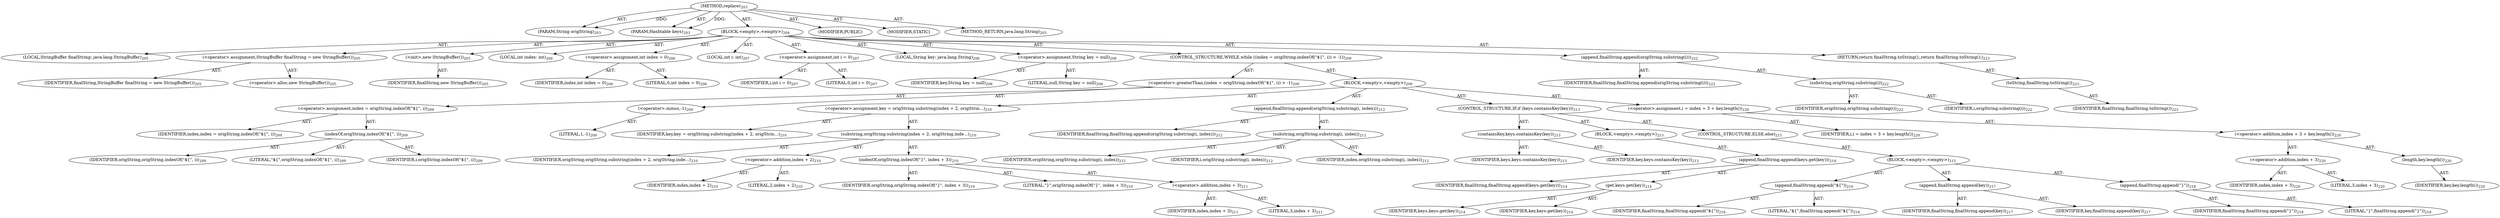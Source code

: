 digraph "replace" {  
"111669149702" [label = <(METHOD,replace)<SUB>203</SUB>> ]
"115964117002" [label = <(PARAM,String origString)<SUB>203</SUB>> ]
"115964117003" [label = <(PARAM,Hashtable keys)<SUB>203</SUB>> ]
"25769803801" [label = <(BLOCK,&lt;empty&gt;,&lt;empty&gt;)<SUB>204</SUB>> ]
"94489280524" [label = <(LOCAL,StringBuffer finalString: java.lang.StringBuffer)<SUB>205</SUB>> ]
"30064771155" [label = <(&lt;operator&gt;.assignment,StringBuffer finalString = new StringBuffer())<SUB>205</SUB>> ]
"68719476811" [label = <(IDENTIFIER,finalString,StringBuffer finalString = new StringBuffer())<SUB>205</SUB>> ]
"30064771156" [label = <(&lt;operator&gt;.alloc,new StringBuffer())<SUB>205</SUB>> ]
"30064771157" [label = <(&lt;init&gt;,new StringBuffer())<SUB>205</SUB>> ]
"68719476812" [label = <(IDENTIFIER,finalString,new StringBuffer())<SUB>205</SUB>> ]
"94489280525" [label = <(LOCAL,int index: int)<SUB>206</SUB>> ]
"30064771158" [label = <(&lt;operator&gt;.assignment,int index = 0)<SUB>206</SUB>> ]
"68719476813" [label = <(IDENTIFIER,index,int index = 0)<SUB>206</SUB>> ]
"90194313239" [label = <(LITERAL,0,int index = 0)<SUB>206</SUB>> ]
"94489280526" [label = <(LOCAL,int i: int)<SUB>207</SUB>> ]
"30064771159" [label = <(&lt;operator&gt;.assignment,int i = 0)<SUB>207</SUB>> ]
"68719476814" [label = <(IDENTIFIER,i,int i = 0)<SUB>207</SUB>> ]
"90194313240" [label = <(LITERAL,0,int i = 0)<SUB>207</SUB>> ]
"94489280527" [label = <(LOCAL,String key: java.lang.String)<SUB>208</SUB>> ]
"30064771160" [label = <(&lt;operator&gt;.assignment,String key = null)<SUB>208</SUB>> ]
"68719476815" [label = <(IDENTIFIER,key,String key = null)<SUB>208</SUB>> ]
"90194313241" [label = <(LITERAL,null,String key = null)<SUB>208</SUB>> ]
"47244640273" [label = <(CONTROL_STRUCTURE,WHILE,while ((index = origString.indexOf(&quot;${&quot;, i)) &gt; -1))<SUB>209</SUB>> ]
"30064771161" [label = <(&lt;operator&gt;.greaterThan,(index = origString.indexOf(&quot;${&quot;, i)) &gt; -1)<SUB>209</SUB>> ]
"30064771162" [label = <(&lt;operator&gt;.assignment,index = origString.indexOf(&quot;${&quot;, i))<SUB>209</SUB>> ]
"68719476816" [label = <(IDENTIFIER,index,index = origString.indexOf(&quot;${&quot;, i))<SUB>209</SUB>> ]
"30064771163" [label = <(indexOf,origString.indexOf(&quot;${&quot;, i))<SUB>209</SUB>> ]
"68719476817" [label = <(IDENTIFIER,origString,origString.indexOf(&quot;${&quot;, i))<SUB>209</SUB>> ]
"90194313242" [label = <(LITERAL,&quot;${&quot;,origString.indexOf(&quot;${&quot;, i))<SUB>209</SUB>> ]
"68719476818" [label = <(IDENTIFIER,i,origString.indexOf(&quot;${&quot;, i))<SUB>209</SUB>> ]
"30064771164" [label = <(&lt;operator&gt;.minus,-1)<SUB>209</SUB>> ]
"90194313243" [label = <(LITERAL,1,-1)<SUB>209</SUB>> ]
"25769803802" [label = <(BLOCK,&lt;empty&gt;,&lt;empty&gt;)<SUB>209</SUB>> ]
"30064771165" [label = <(&lt;operator&gt;.assignment,key = origString.substring(index + 2, origStrin...)<SUB>210</SUB>> ]
"68719476819" [label = <(IDENTIFIER,key,key = origString.substring(index + 2, origStrin...)<SUB>210</SUB>> ]
"30064771166" [label = <(substring,origString.substring(index + 2, origString.inde...)<SUB>210</SUB>> ]
"68719476820" [label = <(IDENTIFIER,origString,origString.substring(index + 2, origString.inde...)<SUB>210</SUB>> ]
"30064771167" [label = <(&lt;operator&gt;.addition,index + 2)<SUB>210</SUB>> ]
"68719476821" [label = <(IDENTIFIER,index,index + 2)<SUB>210</SUB>> ]
"90194313244" [label = <(LITERAL,2,index + 2)<SUB>210</SUB>> ]
"30064771168" [label = <(indexOf,origString.indexOf(&quot;}&quot;, index + 3))<SUB>210</SUB>> ]
"68719476822" [label = <(IDENTIFIER,origString,origString.indexOf(&quot;}&quot;, index + 3))<SUB>210</SUB>> ]
"90194313245" [label = <(LITERAL,&quot;}&quot;,origString.indexOf(&quot;}&quot;, index + 3))<SUB>210</SUB>> ]
"30064771169" [label = <(&lt;operator&gt;.addition,index + 3)<SUB>211</SUB>> ]
"68719476823" [label = <(IDENTIFIER,index,index + 3)<SUB>211</SUB>> ]
"90194313246" [label = <(LITERAL,3,index + 3)<SUB>211</SUB>> ]
"30064771170" [label = <(append,finalString.append(origString.substring(i, index)))<SUB>212</SUB>> ]
"68719476824" [label = <(IDENTIFIER,finalString,finalString.append(origString.substring(i, index)))<SUB>212</SUB>> ]
"30064771171" [label = <(substring,origString.substring(i, index))<SUB>212</SUB>> ]
"68719476825" [label = <(IDENTIFIER,origString,origString.substring(i, index))<SUB>212</SUB>> ]
"68719476826" [label = <(IDENTIFIER,i,origString.substring(i, index))<SUB>212</SUB>> ]
"68719476827" [label = <(IDENTIFIER,index,origString.substring(i, index))<SUB>212</SUB>> ]
"47244640274" [label = <(CONTROL_STRUCTURE,IF,if (keys.containsKey(key)))<SUB>213</SUB>> ]
"30064771172" [label = <(containsKey,keys.containsKey(key))<SUB>213</SUB>> ]
"68719476828" [label = <(IDENTIFIER,keys,keys.containsKey(key))<SUB>213</SUB>> ]
"68719476829" [label = <(IDENTIFIER,key,keys.containsKey(key))<SUB>213</SUB>> ]
"25769803803" [label = <(BLOCK,&lt;empty&gt;,&lt;empty&gt;)<SUB>213</SUB>> ]
"30064771173" [label = <(append,finalString.append(keys.get(key)))<SUB>214</SUB>> ]
"68719476830" [label = <(IDENTIFIER,finalString,finalString.append(keys.get(key)))<SUB>214</SUB>> ]
"30064771174" [label = <(get,keys.get(key))<SUB>214</SUB>> ]
"68719476831" [label = <(IDENTIFIER,keys,keys.get(key))<SUB>214</SUB>> ]
"68719476832" [label = <(IDENTIFIER,key,keys.get(key))<SUB>214</SUB>> ]
"47244640275" [label = <(CONTROL_STRUCTURE,ELSE,else)<SUB>215</SUB>> ]
"25769803804" [label = <(BLOCK,&lt;empty&gt;,&lt;empty&gt;)<SUB>215</SUB>> ]
"30064771175" [label = <(append,finalString.append(&quot;${&quot;))<SUB>216</SUB>> ]
"68719476833" [label = <(IDENTIFIER,finalString,finalString.append(&quot;${&quot;))<SUB>216</SUB>> ]
"90194313247" [label = <(LITERAL,&quot;${&quot;,finalString.append(&quot;${&quot;))<SUB>216</SUB>> ]
"30064771176" [label = <(append,finalString.append(key))<SUB>217</SUB>> ]
"68719476834" [label = <(IDENTIFIER,finalString,finalString.append(key))<SUB>217</SUB>> ]
"68719476835" [label = <(IDENTIFIER,key,finalString.append(key))<SUB>217</SUB>> ]
"30064771177" [label = <(append,finalString.append(&quot;}&quot;))<SUB>218</SUB>> ]
"68719476836" [label = <(IDENTIFIER,finalString,finalString.append(&quot;}&quot;))<SUB>218</SUB>> ]
"90194313248" [label = <(LITERAL,&quot;}&quot;,finalString.append(&quot;}&quot;))<SUB>218</SUB>> ]
"30064771178" [label = <(&lt;operator&gt;.assignment,i = index + 3 + key.length())<SUB>220</SUB>> ]
"68719476837" [label = <(IDENTIFIER,i,i = index + 3 + key.length())<SUB>220</SUB>> ]
"30064771179" [label = <(&lt;operator&gt;.addition,index + 3 + key.length())<SUB>220</SUB>> ]
"30064771180" [label = <(&lt;operator&gt;.addition,index + 3)<SUB>220</SUB>> ]
"68719476838" [label = <(IDENTIFIER,index,index + 3)<SUB>220</SUB>> ]
"90194313249" [label = <(LITERAL,3,index + 3)<SUB>220</SUB>> ]
"30064771181" [label = <(length,key.length())<SUB>220</SUB>> ]
"68719476839" [label = <(IDENTIFIER,key,key.length())<SUB>220</SUB>> ]
"30064771182" [label = <(append,finalString.append(origString.substring(i)))<SUB>222</SUB>> ]
"68719476840" [label = <(IDENTIFIER,finalString,finalString.append(origString.substring(i)))<SUB>222</SUB>> ]
"30064771183" [label = <(substring,origString.substring(i))<SUB>222</SUB>> ]
"68719476841" [label = <(IDENTIFIER,origString,origString.substring(i))<SUB>222</SUB>> ]
"68719476842" [label = <(IDENTIFIER,i,origString.substring(i))<SUB>222</SUB>> ]
"146028888065" [label = <(RETURN,return finalString.toString();,return finalString.toString();)<SUB>223</SUB>> ]
"30064771184" [label = <(toString,finalString.toString())<SUB>223</SUB>> ]
"68719476843" [label = <(IDENTIFIER,finalString,finalString.toString())<SUB>223</SUB>> ]
"133143986192" [label = <(MODIFIER,PUBLIC)> ]
"133143986193" [label = <(MODIFIER,STATIC)> ]
"128849018886" [label = <(METHOD_RETURN,java.lang.String)<SUB>203</SUB>> ]
  "111669149702" -> "115964117002"  [ label = "AST: "] 
  "111669149702" -> "115964117003"  [ label = "AST: "] 
  "111669149702" -> "25769803801"  [ label = "AST: "] 
  "111669149702" -> "133143986192"  [ label = "AST: "] 
  "111669149702" -> "133143986193"  [ label = "AST: "] 
  "111669149702" -> "128849018886"  [ label = "AST: "] 
  "25769803801" -> "94489280524"  [ label = "AST: "] 
  "25769803801" -> "30064771155"  [ label = "AST: "] 
  "25769803801" -> "30064771157"  [ label = "AST: "] 
  "25769803801" -> "94489280525"  [ label = "AST: "] 
  "25769803801" -> "30064771158"  [ label = "AST: "] 
  "25769803801" -> "94489280526"  [ label = "AST: "] 
  "25769803801" -> "30064771159"  [ label = "AST: "] 
  "25769803801" -> "94489280527"  [ label = "AST: "] 
  "25769803801" -> "30064771160"  [ label = "AST: "] 
  "25769803801" -> "47244640273"  [ label = "AST: "] 
  "25769803801" -> "30064771182"  [ label = "AST: "] 
  "25769803801" -> "146028888065"  [ label = "AST: "] 
  "30064771155" -> "68719476811"  [ label = "AST: "] 
  "30064771155" -> "30064771156"  [ label = "AST: "] 
  "30064771157" -> "68719476812"  [ label = "AST: "] 
  "30064771158" -> "68719476813"  [ label = "AST: "] 
  "30064771158" -> "90194313239"  [ label = "AST: "] 
  "30064771159" -> "68719476814"  [ label = "AST: "] 
  "30064771159" -> "90194313240"  [ label = "AST: "] 
  "30064771160" -> "68719476815"  [ label = "AST: "] 
  "30064771160" -> "90194313241"  [ label = "AST: "] 
  "47244640273" -> "30064771161"  [ label = "AST: "] 
  "47244640273" -> "25769803802"  [ label = "AST: "] 
  "30064771161" -> "30064771162"  [ label = "AST: "] 
  "30064771161" -> "30064771164"  [ label = "AST: "] 
  "30064771162" -> "68719476816"  [ label = "AST: "] 
  "30064771162" -> "30064771163"  [ label = "AST: "] 
  "30064771163" -> "68719476817"  [ label = "AST: "] 
  "30064771163" -> "90194313242"  [ label = "AST: "] 
  "30064771163" -> "68719476818"  [ label = "AST: "] 
  "30064771164" -> "90194313243"  [ label = "AST: "] 
  "25769803802" -> "30064771165"  [ label = "AST: "] 
  "25769803802" -> "30064771170"  [ label = "AST: "] 
  "25769803802" -> "47244640274"  [ label = "AST: "] 
  "25769803802" -> "30064771178"  [ label = "AST: "] 
  "30064771165" -> "68719476819"  [ label = "AST: "] 
  "30064771165" -> "30064771166"  [ label = "AST: "] 
  "30064771166" -> "68719476820"  [ label = "AST: "] 
  "30064771166" -> "30064771167"  [ label = "AST: "] 
  "30064771166" -> "30064771168"  [ label = "AST: "] 
  "30064771167" -> "68719476821"  [ label = "AST: "] 
  "30064771167" -> "90194313244"  [ label = "AST: "] 
  "30064771168" -> "68719476822"  [ label = "AST: "] 
  "30064771168" -> "90194313245"  [ label = "AST: "] 
  "30064771168" -> "30064771169"  [ label = "AST: "] 
  "30064771169" -> "68719476823"  [ label = "AST: "] 
  "30064771169" -> "90194313246"  [ label = "AST: "] 
  "30064771170" -> "68719476824"  [ label = "AST: "] 
  "30064771170" -> "30064771171"  [ label = "AST: "] 
  "30064771171" -> "68719476825"  [ label = "AST: "] 
  "30064771171" -> "68719476826"  [ label = "AST: "] 
  "30064771171" -> "68719476827"  [ label = "AST: "] 
  "47244640274" -> "30064771172"  [ label = "AST: "] 
  "47244640274" -> "25769803803"  [ label = "AST: "] 
  "47244640274" -> "47244640275"  [ label = "AST: "] 
  "30064771172" -> "68719476828"  [ label = "AST: "] 
  "30064771172" -> "68719476829"  [ label = "AST: "] 
  "25769803803" -> "30064771173"  [ label = "AST: "] 
  "30064771173" -> "68719476830"  [ label = "AST: "] 
  "30064771173" -> "30064771174"  [ label = "AST: "] 
  "30064771174" -> "68719476831"  [ label = "AST: "] 
  "30064771174" -> "68719476832"  [ label = "AST: "] 
  "47244640275" -> "25769803804"  [ label = "AST: "] 
  "25769803804" -> "30064771175"  [ label = "AST: "] 
  "25769803804" -> "30064771176"  [ label = "AST: "] 
  "25769803804" -> "30064771177"  [ label = "AST: "] 
  "30064771175" -> "68719476833"  [ label = "AST: "] 
  "30064771175" -> "90194313247"  [ label = "AST: "] 
  "30064771176" -> "68719476834"  [ label = "AST: "] 
  "30064771176" -> "68719476835"  [ label = "AST: "] 
  "30064771177" -> "68719476836"  [ label = "AST: "] 
  "30064771177" -> "90194313248"  [ label = "AST: "] 
  "30064771178" -> "68719476837"  [ label = "AST: "] 
  "30064771178" -> "30064771179"  [ label = "AST: "] 
  "30064771179" -> "30064771180"  [ label = "AST: "] 
  "30064771179" -> "30064771181"  [ label = "AST: "] 
  "30064771180" -> "68719476838"  [ label = "AST: "] 
  "30064771180" -> "90194313249"  [ label = "AST: "] 
  "30064771181" -> "68719476839"  [ label = "AST: "] 
  "30064771182" -> "68719476840"  [ label = "AST: "] 
  "30064771182" -> "30064771183"  [ label = "AST: "] 
  "30064771183" -> "68719476841"  [ label = "AST: "] 
  "30064771183" -> "68719476842"  [ label = "AST: "] 
  "146028888065" -> "30064771184"  [ label = "AST: "] 
  "30064771184" -> "68719476843"  [ label = "AST: "] 
  "111669149702" -> "115964117002"  [ label = "DDG: "] 
  "111669149702" -> "115964117003"  [ label = "DDG: "] 
}

